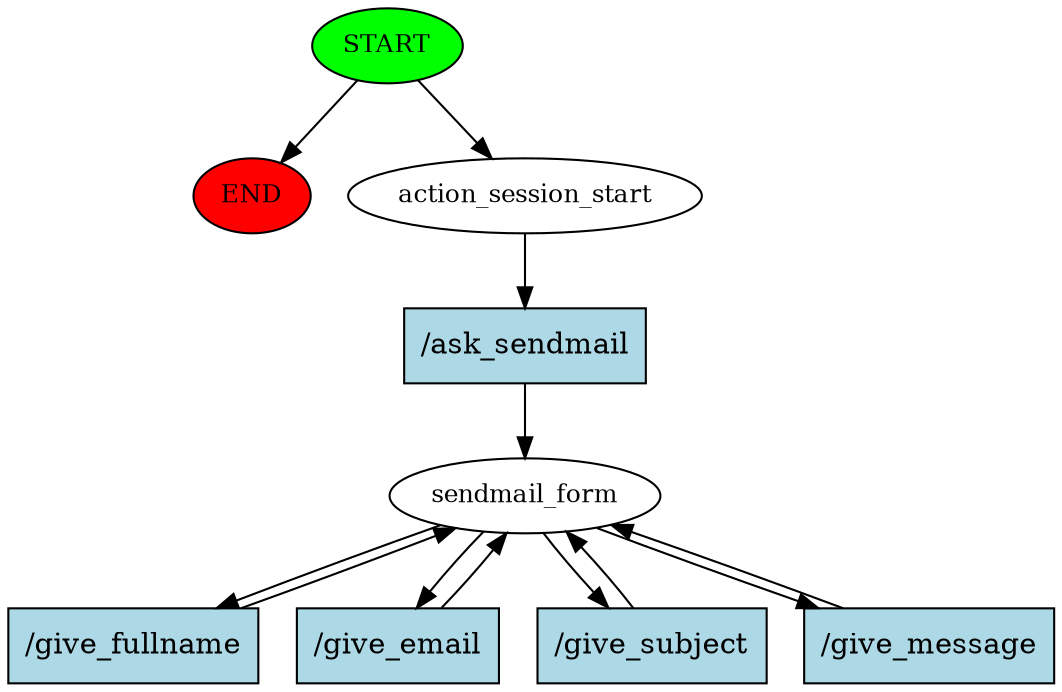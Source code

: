 digraph  {
0 [class="start active", fillcolor=green, fontsize=12, label=START, style=filled];
"-1" [class=end, fillcolor=red, fontsize=12, label=END, style=filled];
1 [class=active, fontsize=12, label=action_session_start];
2 [class="active dashed", fontsize=12, label=sendmail_form];
7 [class="intent active", fillcolor=lightblue, label="/ask_sendmail", shape=rect, style=filled];
8 [class="intent active", fillcolor=lightblue, label="/give_fullname", shape=rect, style=filled];
9 [class="intent active", fillcolor=lightblue, label="/give_email", shape=rect, style=filled];
10 [class="intent active", fillcolor=lightblue, label="/give_subject", shape=rect, style=filled];
11 [class="intent active", fillcolor=lightblue, label="/give_message", shape=rect, style=filled];
0 -> "-1"  [class="", key=NONE, label=""];
0 -> 1  [class=active, key=NONE, label=""];
1 -> 7  [class=active, key=0];
2 -> 8  [class=active, key=0];
2 -> 9  [class=active, key=0];
2 -> 10  [class=active, key=0];
2 -> 11  [class=active, key=0];
7 -> 2  [class=active, key=0];
8 -> 2  [class=active, key=0];
9 -> 2  [class=active, key=0];
10 -> 2  [class=active, key=0];
11 -> 2  [class=active, key=0];
}

